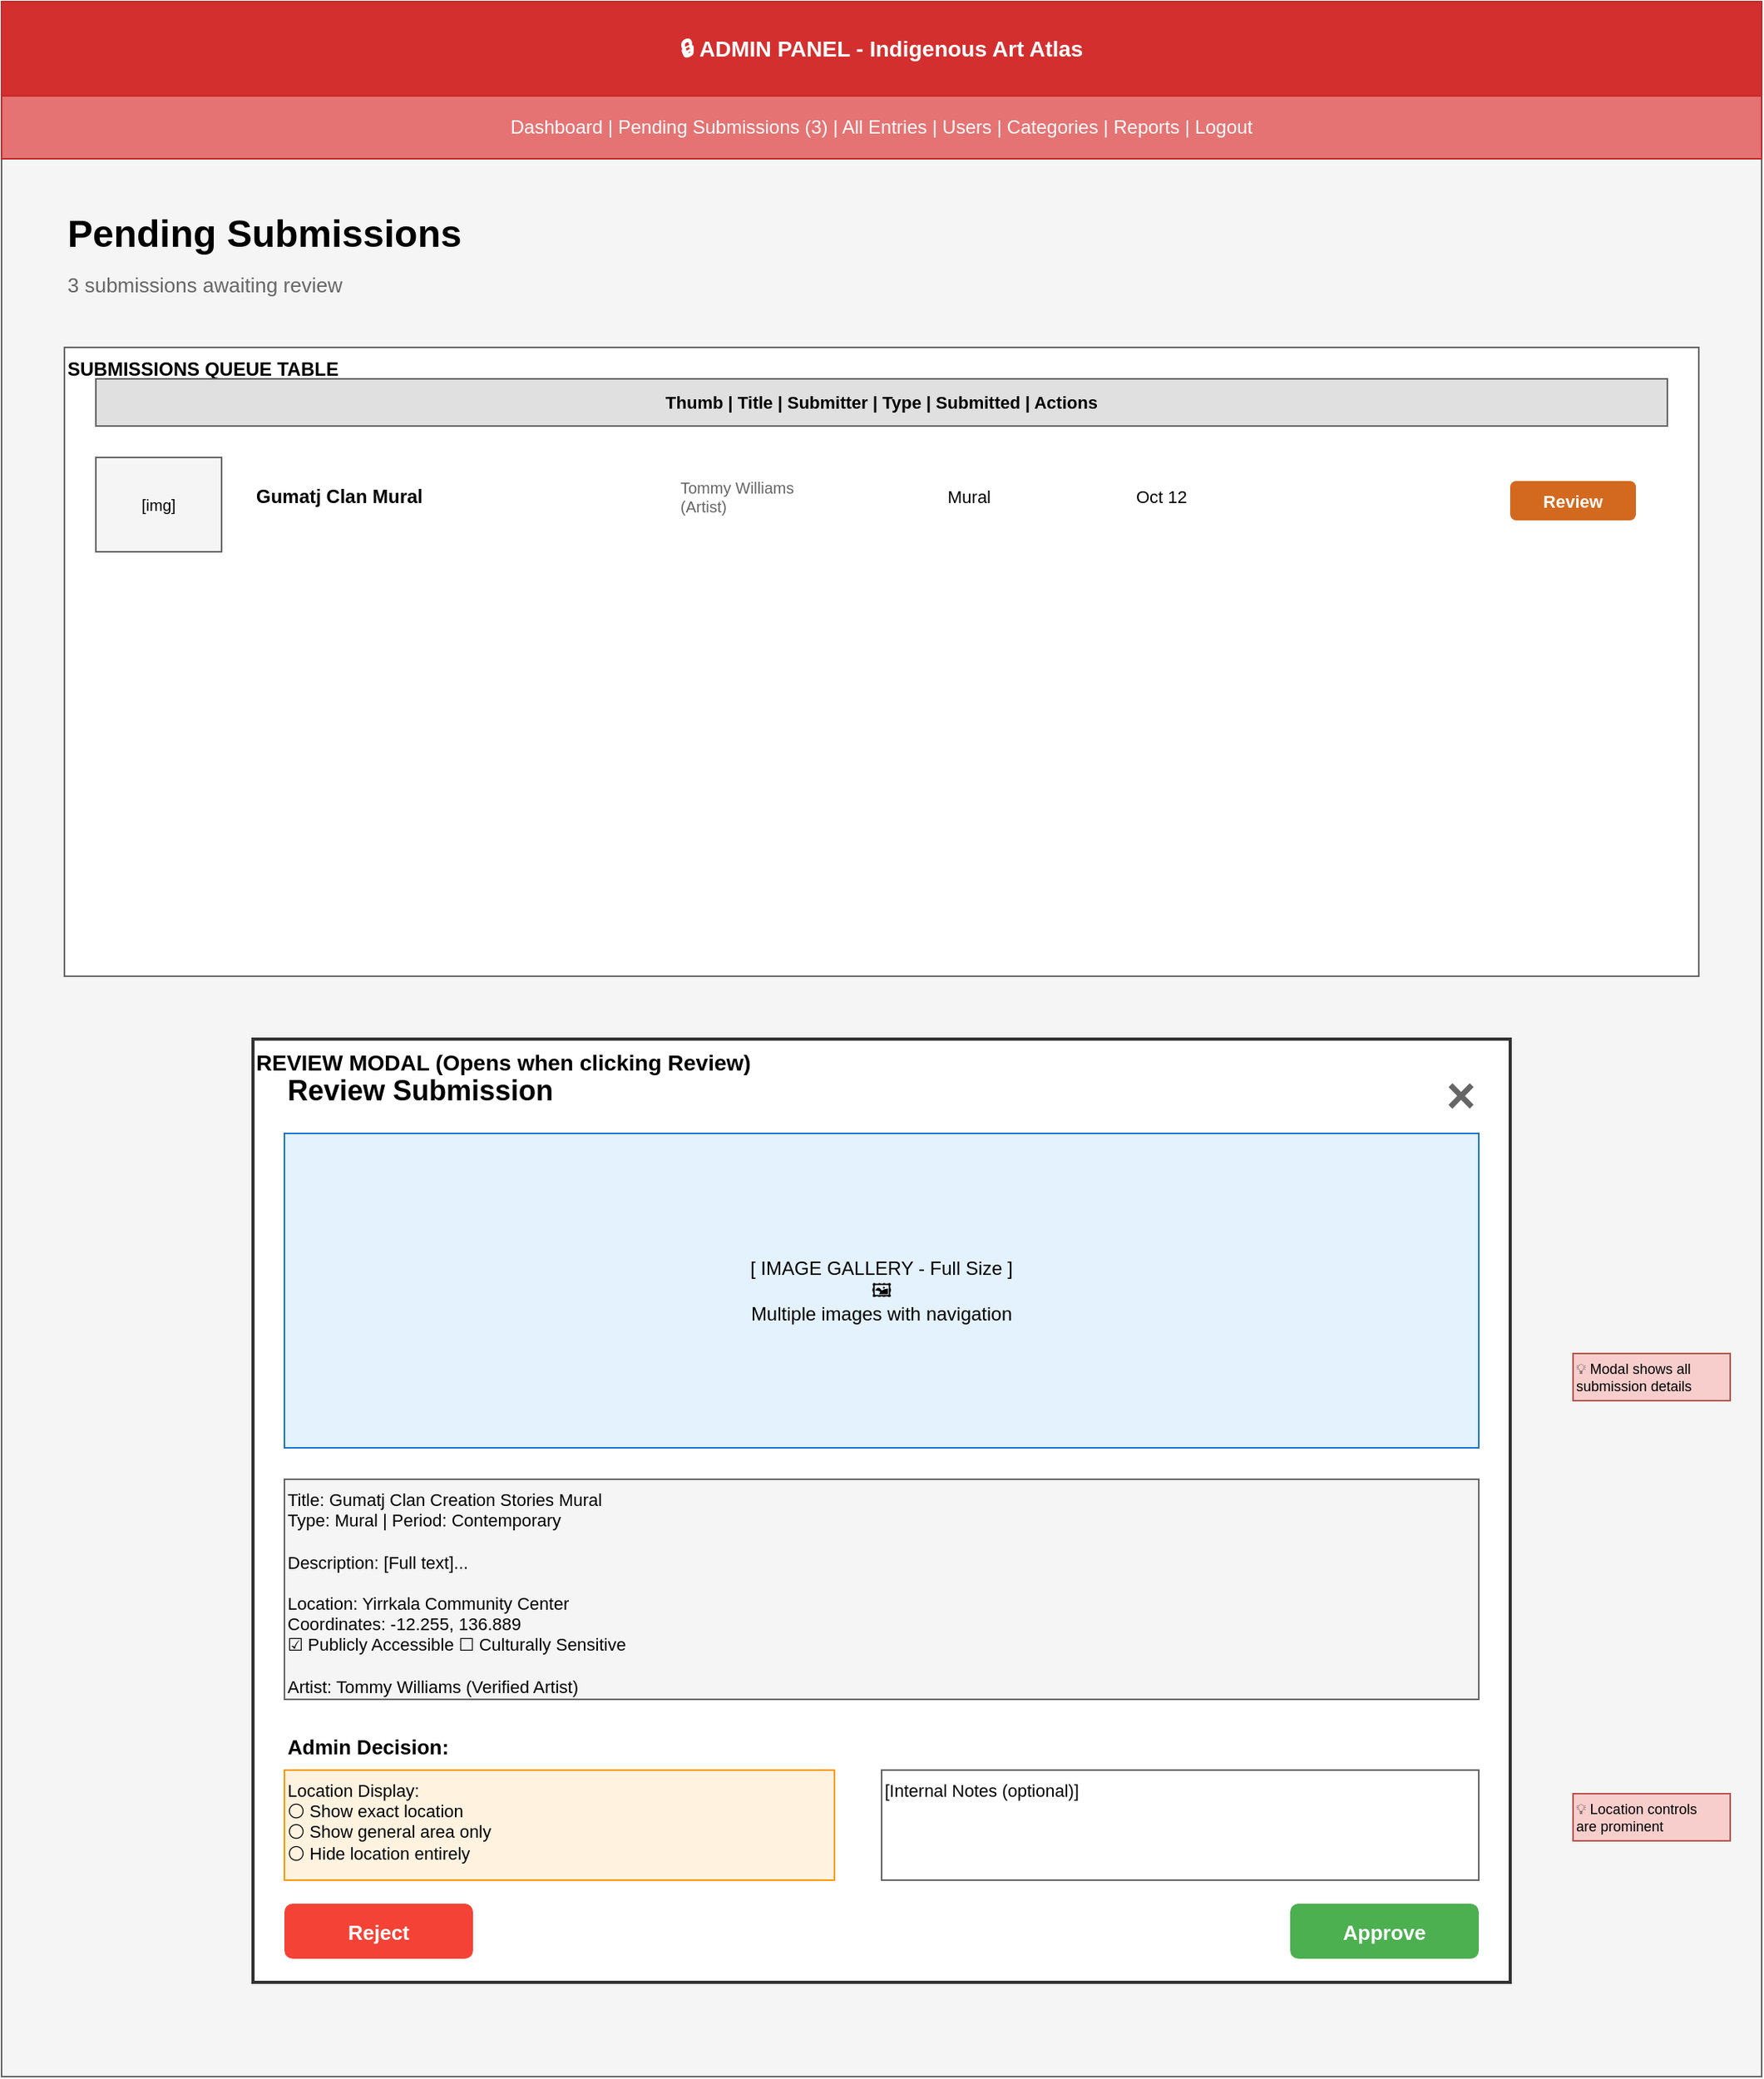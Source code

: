 <?xml version="1.0" encoding="UTF-8"?>
<mxfile>
  <diagram name="Admin Panel Wireframe" id="admin">
    <mxGraphModel dx="1434" dy="844" grid="1" gridSize="10" guides="1" tooltips="1" connect="1" arrows="1" fold="1" page="1" pageScale="1" pageWidth="1200" pageHeight="1400">
      <root>
        <mxCell id="0"/>
        <mxCell id="1" parent="0"/>
        <mxCell id="browser" value="" style="rounded=0;whiteSpace=wrap;html=1;fillColor=#f5f5f5;strokeColor=#666666;" vertex="1" parent="1">
          <mxGeometry x="40" y="40" width="1120" height="1320" as="geometry"/>
        </mxCell>
        <mxCell id="admin-header" value="🔒 ADMIN PANEL - Indigenous Art Atlas" style="rounded=0;whiteSpace=wrap;html=1;fillColor=#d32f2f;strokeColor=#c62828;fontStyle=1;fontColor=#ffffff;fontSize=14;" vertex="1" parent="1">
          <mxGeometry x="40" y="40" width="1120" height="60" as="geometry"/>
        </mxCell>
        <mxCell id="admin-nav" value="Dashboard | Pending Submissions (3) | All Entries | Users | Categories | Reports | Logout" style="rounded=0;whiteSpace=wrap;html=1;fillColor=#e57373;strokeColor=#c62828;fontColor=#ffffff;fontSize=12;" vertex="1" parent="1">
          <mxGeometry x="40" y="100" width="1120" height="40" as="geometry"/>
        </mxCell>
        <mxCell id="page-title" value="Pending Submissions" style="text;html=1;strokeColor=none;fillColor=none;align=left;verticalAlign=middle;whiteSpace=wrap;rounded=0;fontSize=24;fontStyle=1" vertex="1" parent="1">
          <mxGeometry x="80" y="170" width="400" height="35" as="geometry"/>
        </mxCell>
        <mxCell id="queue-count" value="3 submissions awaiting review" style="text;html=1;strokeColor=none;fillColor=none;align=left;verticalAlign=middle;whiteSpace=wrap;rounded=0;fontSize=13;fontColor=#666666;" vertex="1" parent="1">
          <mxGeometry x="80" y="210" width="400" height="20" as="geometry"/>
        </mxCell>
        <mxCell id="table" value="SUBMISSIONS QUEUE TABLE" style="rounded=0;whiteSpace=wrap;html=1;fillColor=#ffffff;strokeColor=#666666;fontStyle=1;align=left;verticalAlign=top;" vertex="1" parent="1">
          <mxGeometry x="80" y="260" width="1040" height="400" as="geometry"/>
        </mxCell>
        <mxCell id="table-header" value="Thumb | Title | Submitter | Type | Submitted | Actions" style="rounded=0;whiteSpace=wrap;html=1;fillColor=#e0e0e0;strokeColor=#666666;fontStyle=1;fontSize=11;" vertex="1" parent="1">
          <mxGeometry x="100" y="280" width="1000" height="30" as="geometry"/>
        </mxCell>
        <mxCell id="row1-thumb" value="[img]" style="rounded=0;whiteSpace=wrap;html=1;fillColor=#f5f5f5;strokeColor=#666666;fontSize=10;" vertex="1" parent="1">
          <mxGeometry x="100" y="330" width="80" height="60" as="geometry"/>
        </mxCell>
        <mxCell id="row1-title" value="Gumatj Clan Mural" style="text;html=1;strokeColor=none;fillColor=none;align=left;verticalAlign=middle;whiteSpace=wrap;rounded=0;fontSize=12;fontStyle=1" vertex="1" parent="1">
          <mxGeometry x="200" y="345" width="250" height="20" as="geometry"/>
        </mxCell>
        <mxCell id="row1-sub" value="Tommy Williams&#xa;(Artist)" style="text;html=1;strokeColor=none;fillColor=none;align=left;verticalAlign=middle;whiteSpace=wrap;rounded=0;fontSize=10;fontColor=#666666;" vertex="1" parent="1">
          <mxGeometry x="470" y="340" width="150" height="30" as="geometry"/>
        </mxCell>
        <mxCell id="row1-type" value="Mural" style="text;html=1;strokeColor=none;fillColor=none;align=left;verticalAlign=middle;whiteSpace=wrap;rounded=0;fontSize=11;" vertex="1" parent="1">
          <mxGeometry x="640" y="345" width="100" height="20" as="geometry"/>
        </mxCell>
        <mxCell id="row1-date" value="Oct 12" style="text;html=1;strokeColor=none;fillColor=none;align=left;verticalAlign=middle;whiteSpace=wrap;rounded=0;fontSize=11;" vertex="1" parent="1">
          <mxGeometry x="760" y="345" width="100" height="20" as="geometry"/>
        </mxCell>
        <mxCell id="row1-btn" value="Review" style="rounded=1;whiteSpace=wrap;html=1;fillColor=#d2691e;strokeColor=none;fontColor=#ffffff;fontSize=11;fontStyle=1" vertex="1" parent="1">
          <mxGeometry x="1000" y="345" width="80" height="25" as="geometry"/>
        </mxCell>
        <mxCell id="review-modal" value="REVIEW MODAL (Opens when clicking Review)" style="rounded=0;whiteSpace=wrap;html=1;fillColor=#ffffff;strokeColor=#333333;strokeWidth=2;fontStyle=1;align=left;verticalAlign=top;fontSize=14;" vertex="1" parent="1">
          <mxGeometry x="200" y="700" width="800" height="600" as="geometry"/>
        </mxCell>
        <mxCell id="modal-close" value="×" style="text;html=1;strokeColor=none;fillColor=none;align=right;verticalAlign=top;whiteSpace=wrap;rounded=0;fontSize=32;fontStyle=1;fontColor=#666666;" vertex="1" parent="1">
          <mxGeometry x="940" y="710" width="40" height="40" as="geometry"/>
        </mxCell>
        <mxCell id="modal-title" value="Review Submission" style="text;html=1;strokeColor=none;fillColor=none;align=left;verticalAlign=middle;whiteSpace=wrap;rounded=0;fontSize=18;fontStyle=1" vertex="1" parent="1">
          <mxGeometry x="220" y="720" width="700" height="25" as="geometry"/>
        </mxCell>
        <mxCell id="modal-gallery" value="[ IMAGE GALLERY - Full Size ]&#xa;🖼️&#xa;Multiple images with navigation" style="rounded=0;whiteSpace=wrap;html=1;fillColor=#e3f2fd;strokeColor=#1976d2;align=center;fontSize=12;" vertex="1" parent="1">
          <mxGeometry x="220" y="760" width="760" height="200" as="geometry"/>
        </mxCell>
        <mxCell id="modal-info" value="Title: Gumatj Clan Creation Stories Mural&#xa;Type: Mural | Period: Contemporary&#xa;&#xa;Description: [Full text]...&#xa;&#xa;Location: Yirrkala Community Center&#xa;Coordinates: -12.255, 136.889&#xa;☑ Publicly Accessible  ☐ Culturally Sensitive&#xa;&#xa;Artist: Tommy Williams (Verified Artist)" style="rounded=0;whiteSpace=wrap;html=1;fillColor=#f5f5f5;strokeColor=#666666;align=left;verticalAlign=top;fontSize=11;" vertex="1" parent="1">
          <mxGeometry x="220" y="980" width="760" height="140" as="geometry"/>
        </mxCell>
        <mxCell id="decision-label" value="Admin Decision:" style="text;html=1;strokeColor=none;fillColor=none;align=left;verticalAlign=middle;whiteSpace=wrap;rounded=0;fontSize=13;fontStyle=1" vertex="1" parent="1">
          <mxGeometry x="220" y="1140" width="200" height="20" as="geometry"/>
        </mxCell>
        <mxCell id="location-opts" value="Location Display:&#xa;⚪ Show exact location&#xa;⚪ Show general area only&#xa;⚪ Hide location entirely" style="rounded=0;whiteSpace=wrap;html=1;fillColor=#fff3e0;strokeColor=#ff9800;align=left;verticalAlign=top;fontSize=11;" vertex="1" parent="1">
          <mxGeometry x="220" y="1165" width="350" height="70" as="geometry"/>
        </mxCell>
        <mxCell id="notes-input" value="[Internal Notes (optional)]" style="rounded=0;whiteSpace=wrap;html=1;fillColor=#ffffff;strokeColor=#666666;align=left;verticalAlign=top;fontSize=11;" vertex="1" parent="1">
          <mxGeometry x="600" y="1165" width="380" height="70" as="geometry"/>
        </mxCell>
        <mxCell id="btn-reject" value="Reject" style="rounded=1;whiteSpace=wrap;html=1;fillColor=#f44336;strokeColor=none;fontColor=#ffffff;fontSize=13;fontStyle=1" vertex="1" parent="1">
          <mxGeometry x="220" y="1250" width="120" height="35" as="geometry"/>
        </mxCell>
        <mxCell id="btn-approve" value="Approve" style="rounded=1;whiteSpace=wrap;html=1;fillColor=#4caf50;strokeColor=none;fontColor=#ffffff;fontSize=13;fontStyle=1" vertex="1" parent="1">
          <mxGeometry x="860" y="1250" width="120" height="35" as="geometry"/>
        </mxCell>
        <mxCell id="note1" value="💡 Modal shows all&#xa;submission details" style="text;html=1;strokeColor=#b85450;fillColor=#f8cecc;align=left;verticalAlign=middle;whiteSpace=wrap;rounded=0;fontSize=9;" vertex="1" parent="1">
          <mxGeometry x="1040" y="900" width="100" height="30" as="geometry"/>
        </mxCell>
        <mxCell id="note2" value="💡 Location controls&#xa;are prominent" style="text;html=1;strokeColor=#b85450;fillColor=#f8cecc;align=left;verticalAlign=middle;whiteSpace=wrap;rounded=0;fontSize=9;" vertex="1" parent="1">
          <mxGeometry x="1040" y="1180" width="100" height="30" as="geometry"/>
        </mxCell>
      </root>
    </mxGraphModel>
  </diagram>
</mxfile>
